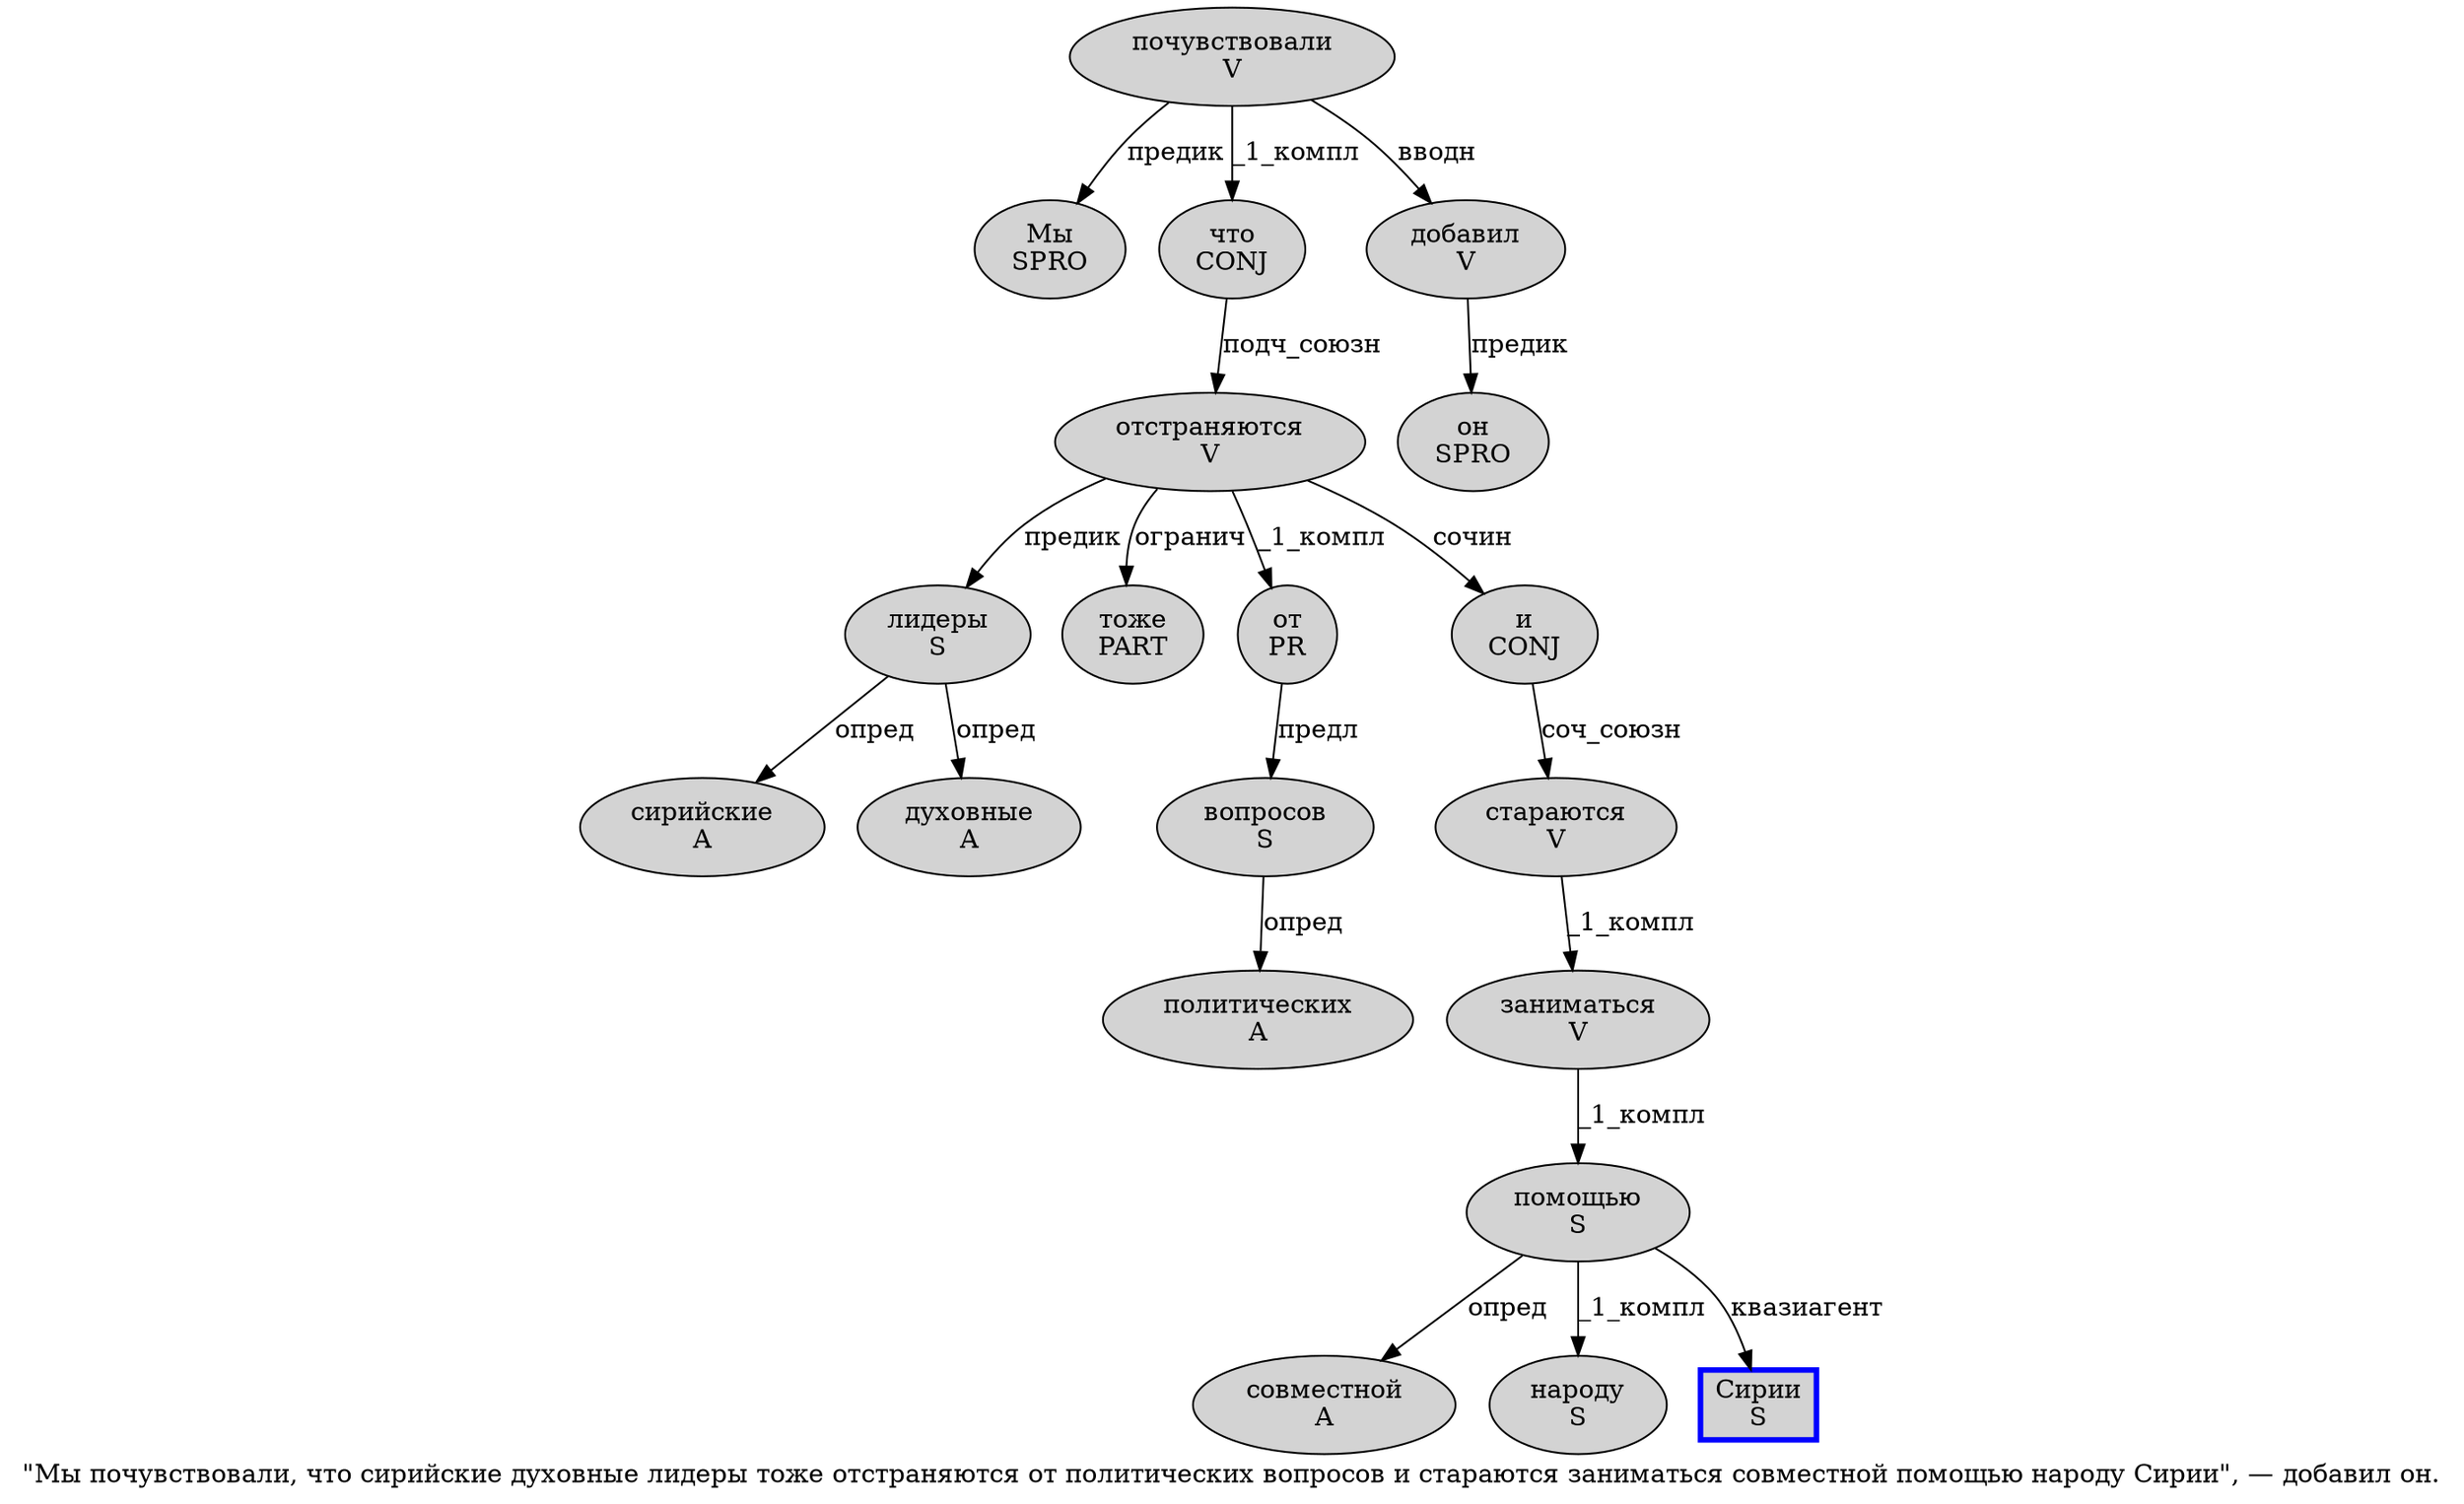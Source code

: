 digraph SENTENCE_502 {
	graph [label="\"Мы почувствовали, что сирийские духовные лидеры тоже отстраняются от политических вопросов и стараются заниматься совместной помощью народу Сирии\", — добавил он."]
	node [style=filled]
		1 [label="Мы
SPRO" color="" fillcolor=lightgray penwidth=1 shape=ellipse]
		2 [label="почувствовали
V" color="" fillcolor=lightgray penwidth=1 shape=ellipse]
		4 [label="что
CONJ" color="" fillcolor=lightgray penwidth=1 shape=ellipse]
		5 [label="сирийские
A" color="" fillcolor=lightgray penwidth=1 shape=ellipse]
		6 [label="духовные
A" color="" fillcolor=lightgray penwidth=1 shape=ellipse]
		7 [label="лидеры
S" color="" fillcolor=lightgray penwidth=1 shape=ellipse]
		8 [label="тоже
PART" color="" fillcolor=lightgray penwidth=1 shape=ellipse]
		9 [label="отстраняются
V" color="" fillcolor=lightgray penwidth=1 shape=ellipse]
		10 [label="от
PR" color="" fillcolor=lightgray penwidth=1 shape=ellipse]
		11 [label="политических
A" color="" fillcolor=lightgray penwidth=1 shape=ellipse]
		12 [label="вопросов
S" color="" fillcolor=lightgray penwidth=1 shape=ellipse]
		13 [label="и
CONJ" color="" fillcolor=lightgray penwidth=1 shape=ellipse]
		14 [label="стараются
V" color="" fillcolor=lightgray penwidth=1 shape=ellipse]
		15 [label="заниматься
V" color="" fillcolor=lightgray penwidth=1 shape=ellipse]
		16 [label="совместной
A" color="" fillcolor=lightgray penwidth=1 shape=ellipse]
		17 [label="помощью
S" color="" fillcolor=lightgray penwidth=1 shape=ellipse]
		18 [label="народу
S" color="" fillcolor=lightgray penwidth=1 shape=ellipse]
		19 [label="Сирии
S" color=blue fillcolor=lightgray penwidth=3 shape=box]
		23 [label="добавил
V" color="" fillcolor=lightgray penwidth=1 shape=ellipse]
		24 [label="он
SPRO" color="" fillcolor=lightgray penwidth=1 shape=ellipse]
			14 -> 15 [label="_1_компл"]
			15 -> 17 [label="_1_компл"]
			2 -> 1 [label="предик"]
			2 -> 4 [label="_1_компл"]
			2 -> 23 [label="вводн"]
			7 -> 5 [label="опред"]
			7 -> 6 [label="опред"]
			10 -> 12 [label="предл"]
			13 -> 14 [label="соч_союзн"]
			12 -> 11 [label="опред"]
			23 -> 24 [label="предик"]
			9 -> 7 [label="предик"]
			9 -> 8 [label="огранич"]
			9 -> 10 [label="_1_компл"]
			9 -> 13 [label="сочин"]
			17 -> 16 [label="опред"]
			17 -> 18 [label="_1_компл"]
			17 -> 19 [label="квазиагент"]
			4 -> 9 [label="подч_союзн"]
}